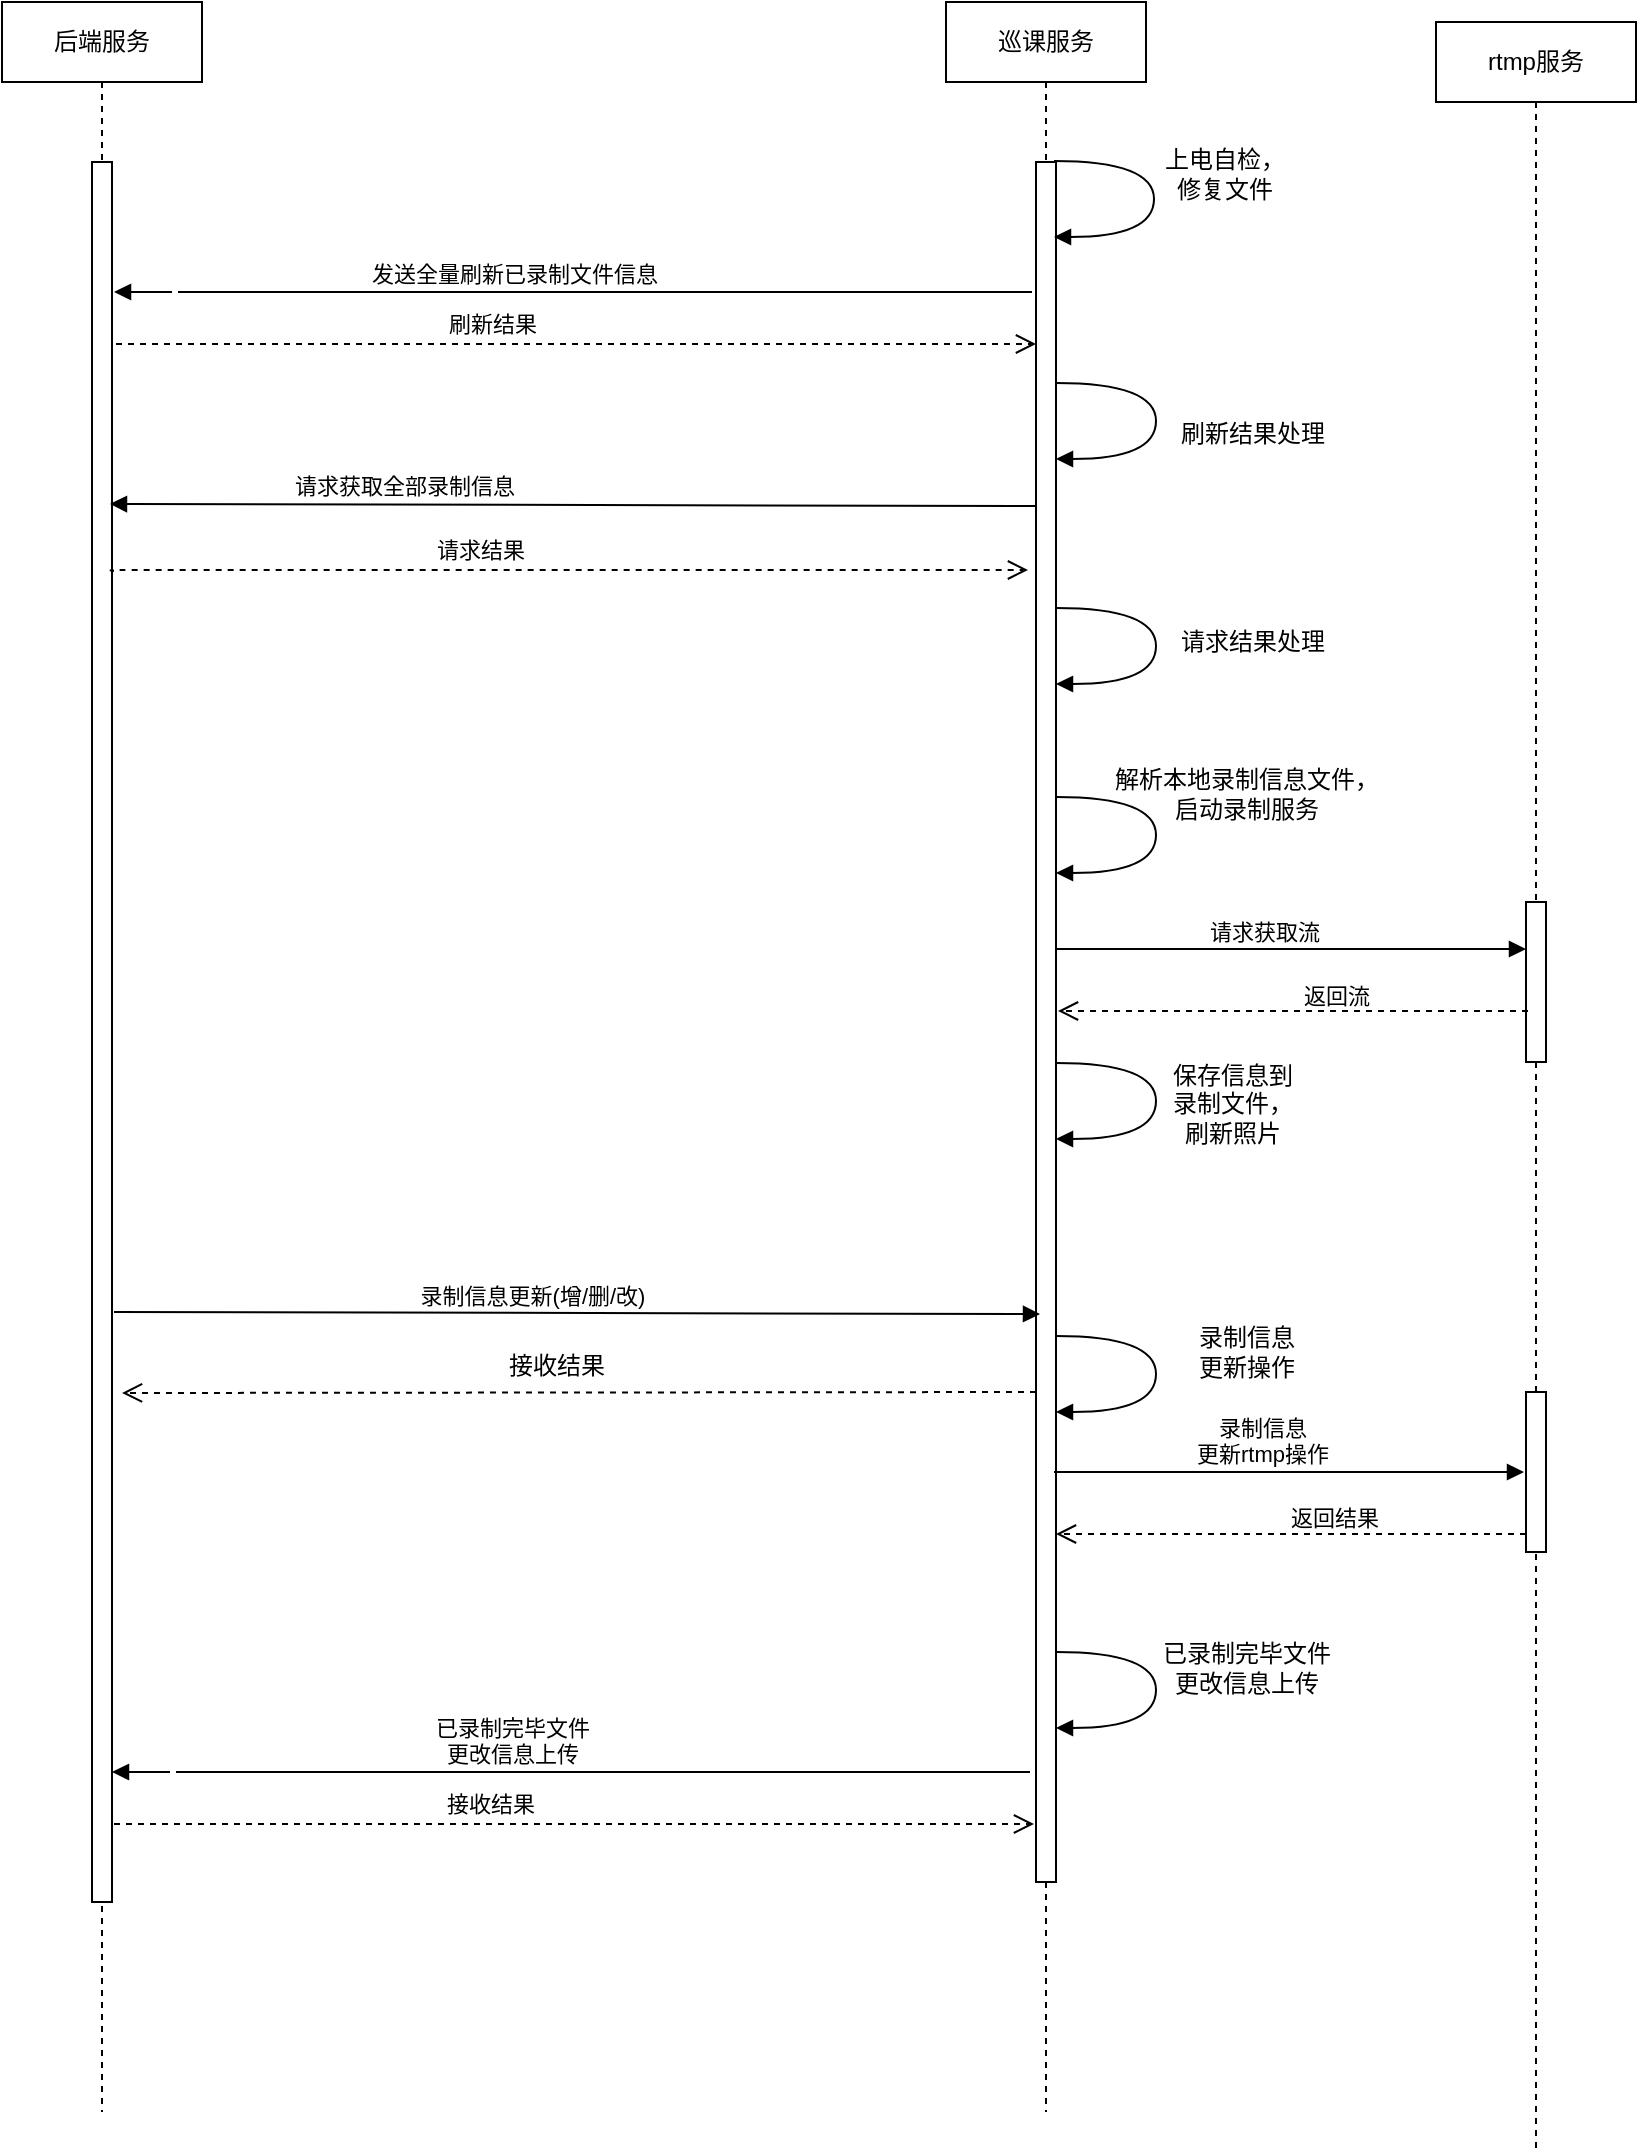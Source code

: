 <mxfile version="10.7.1" type="github"><diagram id="tsz9XmMsNDyzd6c7vC5I" name="Page-1"><mxGraphModel dx="1634" dy="3109" grid="1" gridSize="10" guides="1" tooltips="1" connect="1" arrows="1" fold="1" page="1" pageScale="1" pageWidth="827" pageHeight="1169" math="0" shadow="0"><root><mxCell id="0"/><mxCell id="1" parent="0"/><mxCell id="Khu-GhLqQ6tCEPFsKKtB-10" value="后端服务" style="shape=umlLifeline;perimeter=lifelinePerimeter;whiteSpace=wrap;html=1;container=1;collapsible=0;recursiveResize=0;outlineConnect=0;" parent="1" vertex="1"><mxGeometry x="5" y="-2335" width="100" height="1055" as="geometry"/></mxCell><mxCell id="Khu-GhLqQ6tCEPFsKKtB-9" value="" style="html=1;points=[];perimeter=orthogonalPerimeter;" parent="Khu-GhLqQ6tCEPFsKKtB-10" vertex="1"><mxGeometry x="45" y="80" width="10" height="870" as="geometry"/></mxCell><mxCell id="Khu-GhLqQ6tCEPFsKKtB-11" value="巡课服务" style="shape=umlLifeline;perimeter=lifelinePerimeter;whiteSpace=wrap;html=1;container=1;collapsible=0;recursiveResize=0;outlineConnect=0;" parent="1" vertex="1"><mxGeometry x="477" y="-2335" width="100" height="1055" as="geometry"/></mxCell><mxCell id="Khu-GhLqQ6tCEPFsKKtB-12" value="" style="html=1;points=[];perimeter=orthogonalPerimeter;" parent="Khu-GhLqQ6tCEPFsKKtB-11" vertex="1"><mxGeometry x="45" y="80" width="10" height="860" as="geometry"/></mxCell><mxCell id="Khu-GhLqQ6tCEPFsKKtB-17" value="请求获取全部录制信息" style="html=1;verticalAlign=bottom;endArrow=block;entryX=1;entryY=0.044;entryDx=0;entryDy=0;entryPerimeter=0;exitX=0.1;exitY=0.048;exitDx=0;exitDy=0;exitPerimeter=0;" parent="1" edge="1"><mxGeometry x="0.365" width="80" relative="1" as="geometry"><mxPoint x="522" y="-2083" as="sourcePoint"/><mxPoint x="59" y="-2084" as="targetPoint"/><mxPoint as="offset"/></mxGeometry></mxCell><mxCell id="Khu-GhLqQ6tCEPFsKKtB-22" value="rtmp服务" style="shape=umlLifeline;perimeter=lifelinePerimeter;whiteSpace=wrap;html=1;container=1;collapsible=0;recursiveResize=0;outlineConnect=0;" parent="1" vertex="1"><mxGeometry x="722" y="-2325" width="100" height="1065" as="geometry"/></mxCell><mxCell id="Khu-GhLqQ6tCEPFsKKtB-23" value="" style="html=1;points=[];perimeter=orthogonalPerimeter;" parent="Khu-GhLqQ6tCEPFsKKtB-22" vertex="1"><mxGeometry x="45" y="440" width="10" height="80" as="geometry"/></mxCell><mxCell id="B3iJGUtQCON3d8__2gCT-54" value="" style="html=1;points=[];perimeter=orthogonalPerimeter;" parent="Khu-GhLqQ6tCEPFsKKtB-22" vertex="1"><mxGeometry x="45" y="685" width="10" height="80" as="geometry"/></mxCell><mxCell id="Khu-GhLqQ6tCEPFsKKtB-24" value="&lt;div&gt;解析本地录制信息文件，&lt;/div&gt;&lt;div&gt;启动录制服务&lt;br&gt;&lt;/div&gt;" style="html=1;verticalAlign=bottom;endArrow=block;labelBackgroundColor=none;fontFamily=Verdana;fontSize=12;elbow=vertical;edgeStyle=orthogonalEdgeStyle;curved=1;entryX=1;entryY=0.286;entryPerimeter=0;" parent="1" edge="1"><mxGeometry x="-0.275" y="-47" relative="1" as="geometry"><mxPoint x="532" y="-1937.5" as="sourcePoint"/><mxPoint x="532" y="-1899.5" as="targetPoint"/><Array as="points"><mxPoint x="582" y="-1937.5"/><mxPoint x="582" y="-1899.5"/></Array><mxPoint x="92" y="15" as="offset"/></mxGeometry></mxCell><mxCell id="Khu-GhLqQ6tCEPFsKKtB-25" value="请求获取流" style="html=1;verticalAlign=bottom;endArrow=block;" parent="1" edge="1"><mxGeometry x="-0.12" width="80" relative="1" as="geometry"><mxPoint x="532" y="-1861.5" as="sourcePoint"/><mxPoint x="767" y="-1861.5" as="targetPoint"/><mxPoint as="offset"/></mxGeometry></mxCell><mxCell id="Khu-GhLqQ6tCEPFsKKtB-27" value="返回流" style="html=1;verticalAlign=bottom;endArrow=open;dashed=1;endSize=8;" parent="1" edge="1"><mxGeometry x="-0.184" y="1" relative="1" as="geometry"><mxPoint x="768" y="-1830.5" as="sourcePoint"/><mxPoint x="533" y="-1830.5" as="targetPoint"/><Array as="points"/><mxPoint as="offset"/></mxGeometry></mxCell><mxCell id="Khu-GhLqQ6tCEPFsKKtB-28" value="&lt;div&gt;保存信息到&lt;/div&gt;&lt;div&gt;录制文件，&lt;/div&gt;&lt;div&gt;刷新照片&lt;/div&gt;" style="html=1;verticalAlign=bottom;endArrow=block;labelBackgroundColor=none;fontFamily=Verdana;fontSize=12;elbow=vertical;edgeStyle=orthogonalEdgeStyle;curved=1;entryX=1;entryY=0.286;entryPerimeter=0;" parent="1" edge="1"><mxGeometry x="0.275" y="38" relative="1" as="geometry"><mxPoint x="532" y="-1804.5" as="sourcePoint"/><mxPoint x="532" y="-1766.5" as="targetPoint"/><Array as="points"><mxPoint x="582" y="-1804.5"/><mxPoint x="582" y="-1766.5"/></Array><mxPoint x="38" y="-32" as="offset"/></mxGeometry></mxCell><mxCell id="Khu-GhLqQ6tCEPFsKKtB-38" value="请求结果" style="html=1;verticalAlign=bottom;endArrow=open;dashed=1;endSize=8;" parent="1" edge="1"><mxGeometry x="-0.184" y="1" relative="1" as="geometry"><mxPoint x="61" y="-2050.5" as="sourcePoint"/><mxPoint x="518" y="-2051" as="targetPoint"/><Array as="points"><mxPoint x="58" y="-2051"/></Array><mxPoint as="offset"/></mxGeometry></mxCell><mxCell id="Khu-GhLqQ6tCEPFsKKtB-41" value="&lt;div&gt;刷新结果处理&lt;/div&gt;" style="html=1;verticalAlign=bottom;endArrow=block;labelBackgroundColor=none;fontFamily=Verdana;fontSize=12;elbow=vertical;edgeStyle=orthogonalEdgeStyle;curved=1;entryX=1;entryY=0.286;entryPerimeter=0;" parent="1" edge="1"><mxGeometry x="0.275" y="-48" relative="1" as="geometry"><mxPoint x="532" y="-2144.5" as="sourcePoint"/><mxPoint x="532" y="-2106.5" as="targetPoint"/><Array as="points"><mxPoint x="582" y="-2144.5"/><mxPoint x="582" y="-2106.5"/></Array><mxPoint x="48" y="44" as="offset"/></mxGeometry></mxCell><mxCell id="Khu-GhLqQ6tCEPFsKKtB-42" value="发送全量刷新已录制文件信息" style="html=1;verticalAlign=bottom;endArrow=block;entryX=1.039;entryY=0.042;entryDx=0;entryDy=0;entryPerimeter=0;" parent="1" edge="1"><mxGeometry x="0.129" width="80" relative="1" as="geometry"><mxPoint x="520" y="-2190" as="sourcePoint"/><mxPoint x="61" y="-2190" as="targetPoint"/><mxPoint as="offset"/></mxGeometry></mxCell><mxCell id="B3iJGUtQCON3d8__2gCT-47" value="&amp;nbsp;" style="text;html=1;resizable=0;points=[];align=center;verticalAlign=middle;labelBackgroundColor=#ffffff;" parent="Khu-GhLqQ6tCEPFsKKtB-42" vertex="1" connectable="0"><mxGeometry x="0.538" y="4" relative="1" as="geometry"><mxPoint x="-76" y="-3.5" as="offset"/></mxGeometry></mxCell><mxCell id="Khu-GhLqQ6tCEPFsKKtB-43" value="刷新结果" style="html=1;verticalAlign=bottom;endArrow=open;dashed=1;endSize=8;" parent="1" edge="1"><mxGeometry x="-0.184" y="1" relative="1" as="geometry"><mxPoint x="62" y="-2164" as="sourcePoint"/><mxPoint x="522" y="-2164" as="targetPoint"/><Array as="points"><mxPoint x="62" y="-2164"/></Array><mxPoint as="offset"/></mxGeometry></mxCell><mxCell id="Khu-GhLqQ6tCEPFsKKtB-44" value="&lt;div&gt;上电自检，&lt;/div&gt;&lt;div&gt;修复文件&lt;/div&gt;" style="html=1;verticalAlign=bottom;endArrow=block;labelBackgroundColor=none;fontFamily=Verdana;fontSize=12;elbow=vertical;edgeStyle=orthogonalEdgeStyle;curved=1;entryX=1;entryY=0.286;entryPerimeter=0;" parent="1" edge="1"><mxGeometry x="0.275" y="-38" relative="1" as="geometry"><mxPoint x="531" y="-2255.5" as="sourcePoint"/><mxPoint x="531" y="-2217.5" as="targetPoint"/><Array as="points"><mxPoint x="581" y="-2255.5"/><mxPoint x="581" y="-2217.5"/></Array><mxPoint x="35" y="23" as="offset"/></mxGeometry></mxCell><mxCell id="B3iJGUtQCON3d8__2gCT-48" value="&lt;div&gt;请求结果处理&lt;/div&gt;" style="html=1;verticalAlign=bottom;endArrow=block;labelBackgroundColor=none;fontFamily=Verdana;fontSize=12;elbow=vertical;edgeStyle=orthogonalEdgeStyle;curved=1;entryX=1;entryY=0.286;entryPerimeter=0;" parent="1" edge="1"><mxGeometry x="0.275" y="-49" relative="1" as="geometry"><mxPoint x="532" y="-2032" as="sourcePoint"/><mxPoint x="532" y="-1994" as="targetPoint"/><Array as="points"><mxPoint x="582" y="-2032.5"/><mxPoint x="582" y="-1994.5"/></Array><mxPoint x="48" y="37" as="offset"/></mxGeometry></mxCell><mxCell id="B3iJGUtQCON3d8__2gCT-49" value="录制信息更新(增/删/改)" style="html=1;verticalAlign=bottom;endArrow=block;entryX=1;entryY=0.044;entryDx=0;entryDy=0;entryPerimeter=0;exitX=0.1;exitY=0.048;exitDx=0;exitDy=0;exitPerimeter=0;" parent="1" edge="1"><mxGeometry x="-0.097" y="-1" width="80" relative="1" as="geometry"><mxPoint x="61" y="-1680" as="sourcePoint"/><mxPoint x="524" y="-1679" as="targetPoint"/><mxPoint as="offset"/></mxGeometry></mxCell><mxCell id="B3iJGUtQCON3d8__2gCT-50" value="" style="html=1;verticalAlign=bottom;endArrow=open;dashed=1;endSize=8;" parent="1" edge="1"><mxGeometry x="1" y="227" relative="1" as="geometry"><mxPoint x="522" y="-1640" as="sourcePoint"/><mxPoint x="65" y="-1639.5" as="targetPoint"/><Array as="points"/><mxPoint x="190" y="224" as="offset"/></mxGeometry></mxCell><mxCell id="B3iJGUtQCON3d8__2gCT-52" value="接收结果" style="text;html=1;resizable=0;points=[];align=center;verticalAlign=middle;labelBackgroundColor=#ffffff;" parent="B3iJGUtQCON3d8__2gCT-50" vertex="1" connectable="0"><mxGeometry x="0.046" y="-1" relative="1" as="geometry"><mxPoint x="-1" y="-12.5" as="offset"/></mxGeometry></mxCell><mxCell id="B3iJGUtQCON3d8__2gCT-53" value="&lt;div&gt;录制信息&lt;/div&gt;&lt;div&gt;更新操作&lt;/div&gt;" style="html=1;verticalAlign=bottom;endArrow=block;labelBackgroundColor=none;fontFamily=Verdana;fontSize=12;elbow=vertical;edgeStyle=orthogonalEdgeStyle;curved=1;entryX=1;entryY=0.286;entryPerimeter=0;" parent="1" edge="1"><mxGeometry x="0.275" y="-47" relative="1" as="geometry"><mxPoint x="532" y="-1668" as="sourcePoint"/><mxPoint x="532" y="-1630" as="targetPoint"/><Array as="points"><mxPoint x="582" y="-1668.5"/><mxPoint x="582" y="-1630.5"/></Array><mxPoint x="45" y="34" as="offset"/></mxGeometry></mxCell><mxCell id="B3iJGUtQCON3d8__2gCT-55" value="&lt;div&gt;录制信息&lt;/div&gt;&lt;div&gt;更新rtmp操作&lt;/div&gt;" style="html=1;verticalAlign=bottom;endArrow=block;" parent="1" edge="1"><mxGeometry x="-0.12" width="80" relative="1" as="geometry"><mxPoint x="531" y="-1600" as="sourcePoint"/><mxPoint x="766" y="-1600" as="targetPoint"/><mxPoint as="offset"/></mxGeometry></mxCell><mxCell id="B3iJGUtQCON3d8__2gCT-56" value="返回结果" style="html=1;verticalAlign=bottom;endArrow=open;dashed=1;endSize=8;" parent="1" edge="1"><mxGeometry x="-0.184" y="1" relative="1" as="geometry"><mxPoint x="767" y="-1569" as="sourcePoint"/><mxPoint x="532" y="-1569" as="targetPoint"/><Array as="points"/><mxPoint as="offset"/></mxGeometry></mxCell><mxCell id="B3iJGUtQCON3d8__2gCT-57" value="&lt;div&gt;已录制完毕文件&lt;/div&gt;&lt;div&gt;更改信息上传&lt;/div&gt;" style="html=1;verticalAlign=bottom;endArrow=block;labelBackgroundColor=none;fontFamily=Verdana;fontSize=12;elbow=vertical;edgeStyle=orthogonalEdgeStyle;curved=1;entryX=1;entryY=0.286;entryPerimeter=0;" parent="1" edge="1"><mxGeometry x="0.275" y="-47" relative="1" as="geometry"><mxPoint x="532" y="-1510" as="sourcePoint"/><mxPoint x="532" y="-1472" as="targetPoint"/><Array as="points"><mxPoint x="582" y="-1510.5"/><mxPoint x="582" y="-1472.5"/></Array><mxPoint x="45" y="34" as="offset"/></mxGeometry></mxCell><mxCell id="B3iJGUtQCON3d8__2gCT-58" value="&lt;div&gt;已录制完毕文件&lt;/div&gt;&lt;div&gt;更改信息上传&lt;/div&gt;" style="html=1;verticalAlign=bottom;endArrow=block;entryX=1.039;entryY=0.042;entryDx=0;entryDy=0;entryPerimeter=0;" parent="1" edge="1"><mxGeometry x="0.129" width="80" relative="1" as="geometry"><mxPoint x="519" y="-1450" as="sourcePoint"/><mxPoint x="60" y="-1450" as="targetPoint"/><mxPoint as="offset"/></mxGeometry></mxCell><mxCell id="B3iJGUtQCON3d8__2gCT-59" value="&amp;nbsp;" style="text;html=1;resizable=0;points=[];align=center;verticalAlign=middle;labelBackgroundColor=#ffffff;" parent="B3iJGUtQCON3d8__2gCT-58" vertex="1" connectable="0"><mxGeometry x="0.538" y="4" relative="1" as="geometry"><mxPoint x="-76" y="-3.5" as="offset"/></mxGeometry></mxCell><mxCell id="B3iJGUtQCON3d8__2gCT-60" value="接收结果" style="html=1;verticalAlign=bottom;endArrow=open;dashed=1;endSize=8;" parent="1" edge="1"><mxGeometry x="-0.184" y="1" relative="1" as="geometry"><mxPoint x="61" y="-1424" as="sourcePoint"/><mxPoint x="521" y="-1424" as="targetPoint"/><Array as="points"><mxPoint x="61" y="-1424"/></Array><mxPoint as="offset"/></mxGeometry></mxCell></root></mxGraphModel></diagram></mxfile>